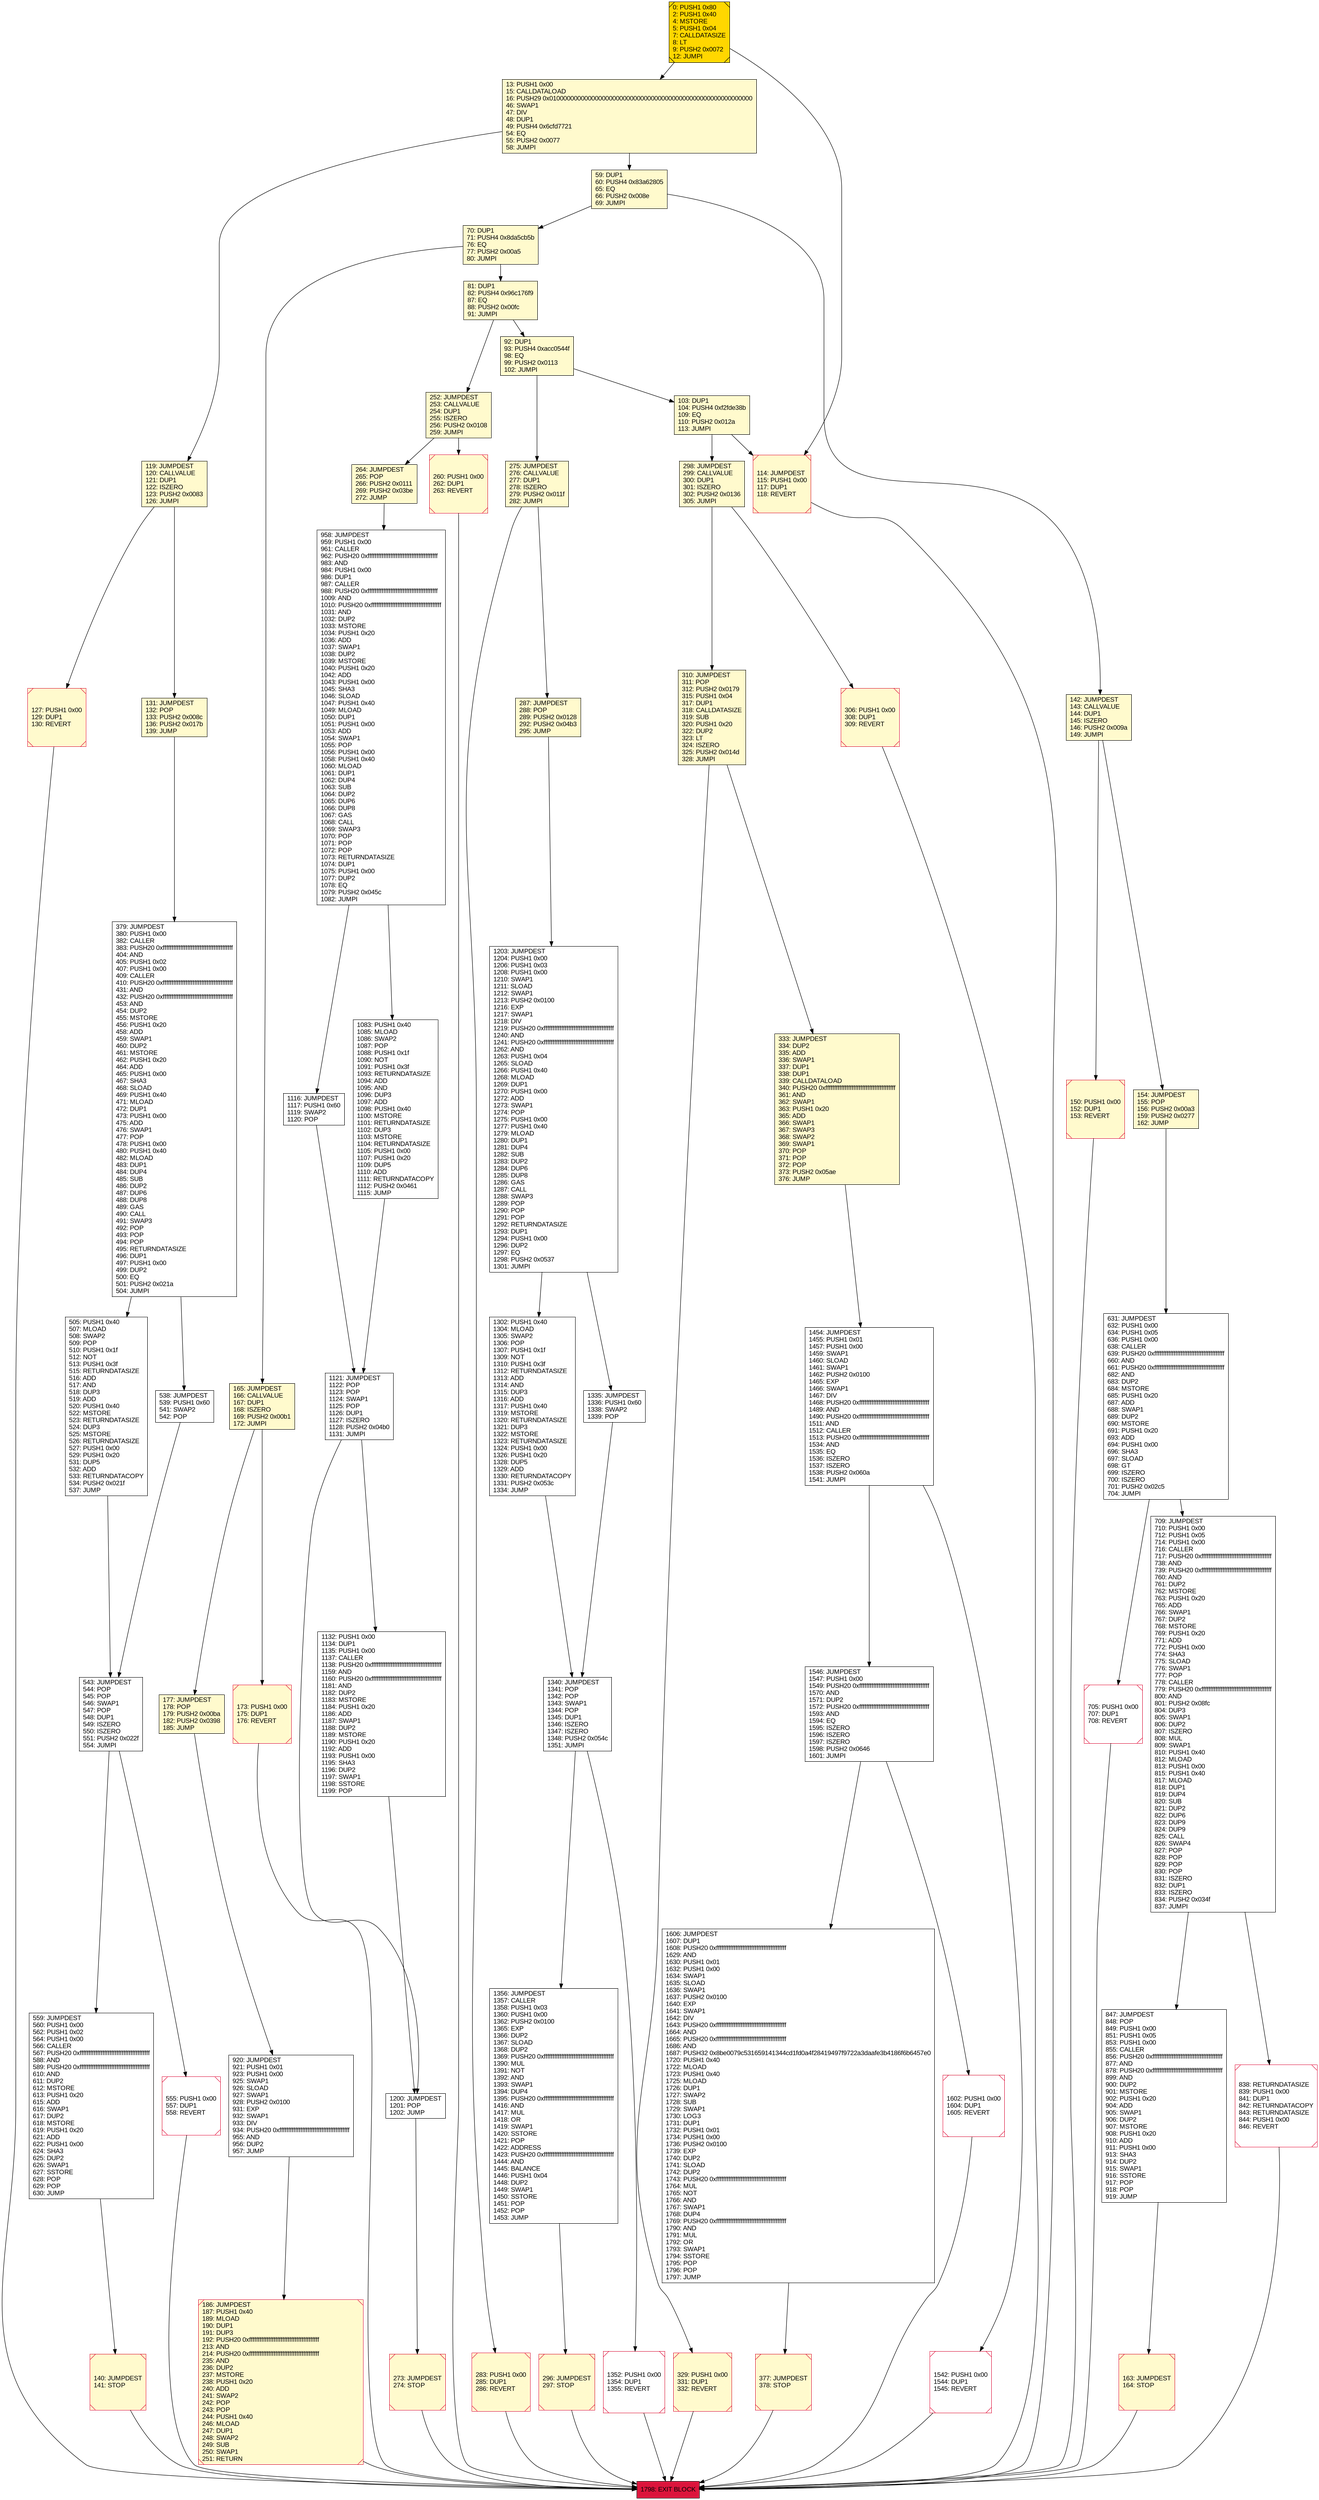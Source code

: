 digraph G {
bgcolor=transparent rankdir=UD;
node [shape=box style=filled color=black fillcolor=white fontname=arial fontcolor=black];
847 [label="847: JUMPDEST\l848: POP\l849: PUSH1 0x00\l851: PUSH1 0x05\l853: PUSH1 0x00\l855: CALLER\l856: PUSH20 0xffffffffffffffffffffffffffffffffffffffff\l877: AND\l878: PUSH20 0xffffffffffffffffffffffffffffffffffffffff\l899: AND\l900: DUP2\l901: MSTORE\l902: PUSH1 0x20\l904: ADD\l905: SWAP1\l906: DUP2\l907: MSTORE\l908: PUSH1 0x20\l910: ADD\l911: PUSH1 0x00\l913: SHA3\l914: DUP2\l915: SWAP1\l916: SSTORE\l917: POP\l918: POP\l919: JUMP\l" ];
1203 [label="1203: JUMPDEST\l1204: PUSH1 0x00\l1206: PUSH1 0x03\l1208: PUSH1 0x00\l1210: SWAP1\l1211: SLOAD\l1212: SWAP1\l1213: PUSH2 0x0100\l1216: EXP\l1217: SWAP1\l1218: DIV\l1219: PUSH20 0xffffffffffffffffffffffffffffffffffffffff\l1240: AND\l1241: PUSH20 0xffffffffffffffffffffffffffffffffffffffff\l1262: AND\l1263: PUSH1 0x04\l1265: SLOAD\l1266: PUSH1 0x40\l1268: MLOAD\l1269: DUP1\l1270: PUSH1 0x00\l1272: ADD\l1273: SWAP1\l1274: POP\l1275: PUSH1 0x00\l1277: PUSH1 0x40\l1279: MLOAD\l1280: DUP1\l1281: DUP4\l1282: SUB\l1283: DUP2\l1284: DUP6\l1285: DUP8\l1286: GAS\l1287: CALL\l1288: SWAP3\l1289: POP\l1290: POP\l1291: POP\l1292: RETURNDATASIZE\l1293: DUP1\l1294: PUSH1 0x00\l1296: DUP2\l1297: EQ\l1298: PUSH2 0x0537\l1301: JUMPI\l" ];
81 [label="81: DUP1\l82: PUSH4 0x96c176f9\l87: EQ\l88: PUSH2 0x00fc\l91: JUMPI\l" fillcolor=lemonchiffon ];
920 [label="920: JUMPDEST\l921: PUSH1 0x01\l923: PUSH1 0x00\l925: SWAP1\l926: SLOAD\l927: SWAP1\l928: PUSH2 0x0100\l931: EXP\l932: SWAP1\l933: DIV\l934: PUSH20 0xffffffffffffffffffffffffffffffffffffffff\l955: AND\l956: DUP2\l957: JUMP\l" ];
273 [label="273: JUMPDEST\l274: STOP\l" fillcolor=lemonchiffon shape=Msquare color=crimson ];
1798 [label="1798: EXIT BLOCK\l" fillcolor=crimson ];
1340 [label="1340: JUMPDEST\l1341: POP\l1342: POP\l1343: SWAP1\l1344: POP\l1345: DUP1\l1346: ISZERO\l1347: ISZERO\l1348: PUSH2 0x054c\l1351: JUMPI\l" ];
70 [label="70: DUP1\l71: PUSH4 0x8da5cb5b\l76: EQ\l77: PUSH2 0x00a5\l80: JUMPI\l" fillcolor=lemonchiffon ];
1454 [label="1454: JUMPDEST\l1455: PUSH1 0x01\l1457: PUSH1 0x00\l1459: SWAP1\l1460: SLOAD\l1461: SWAP1\l1462: PUSH2 0x0100\l1465: EXP\l1466: SWAP1\l1467: DIV\l1468: PUSH20 0xffffffffffffffffffffffffffffffffffffffff\l1489: AND\l1490: PUSH20 0xffffffffffffffffffffffffffffffffffffffff\l1511: AND\l1512: CALLER\l1513: PUSH20 0xffffffffffffffffffffffffffffffffffffffff\l1534: AND\l1535: EQ\l1536: ISZERO\l1537: ISZERO\l1538: PUSH2 0x060a\l1541: JUMPI\l" ];
379 [label="379: JUMPDEST\l380: PUSH1 0x00\l382: CALLER\l383: PUSH20 0xffffffffffffffffffffffffffffffffffffffff\l404: AND\l405: PUSH1 0x02\l407: PUSH1 0x00\l409: CALLER\l410: PUSH20 0xffffffffffffffffffffffffffffffffffffffff\l431: AND\l432: PUSH20 0xffffffffffffffffffffffffffffffffffffffff\l453: AND\l454: DUP2\l455: MSTORE\l456: PUSH1 0x20\l458: ADD\l459: SWAP1\l460: DUP2\l461: MSTORE\l462: PUSH1 0x20\l464: ADD\l465: PUSH1 0x00\l467: SHA3\l468: SLOAD\l469: PUSH1 0x40\l471: MLOAD\l472: DUP1\l473: PUSH1 0x00\l475: ADD\l476: SWAP1\l477: POP\l478: PUSH1 0x00\l480: PUSH1 0x40\l482: MLOAD\l483: DUP1\l484: DUP4\l485: SUB\l486: DUP2\l487: DUP6\l488: DUP8\l489: GAS\l490: CALL\l491: SWAP3\l492: POP\l493: POP\l494: POP\l495: RETURNDATASIZE\l496: DUP1\l497: PUSH1 0x00\l499: DUP2\l500: EQ\l501: PUSH2 0x021a\l504: JUMPI\l" ];
555 [label="555: PUSH1 0x00\l557: DUP1\l558: REVERT\l" shape=Msquare color=crimson ];
173 [label="173: PUSH1 0x00\l175: DUP1\l176: REVERT\l" fillcolor=lemonchiffon shape=Msquare color=crimson ];
543 [label="543: JUMPDEST\l544: POP\l545: POP\l546: SWAP1\l547: POP\l548: DUP1\l549: ISZERO\l550: ISZERO\l551: PUSH2 0x022f\l554: JUMPI\l" ];
165 [label="165: JUMPDEST\l166: CALLVALUE\l167: DUP1\l168: ISZERO\l169: PUSH2 0x00b1\l172: JUMPI\l" fillcolor=lemonchiffon ];
287 [label="287: JUMPDEST\l288: POP\l289: PUSH2 0x0128\l292: PUSH2 0x04b3\l295: JUMP\l" fillcolor=lemonchiffon ];
306 [label="306: PUSH1 0x00\l308: DUP1\l309: REVERT\l" fillcolor=lemonchiffon shape=Msquare color=crimson ];
275 [label="275: JUMPDEST\l276: CALLVALUE\l277: DUP1\l278: ISZERO\l279: PUSH2 0x011f\l282: JUMPI\l" fillcolor=lemonchiffon ];
1200 [label="1200: JUMPDEST\l1201: POP\l1202: JUMP\l" ];
92 [label="92: DUP1\l93: PUSH4 0xacc0544f\l98: EQ\l99: PUSH2 0x0113\l102: JUMPI\l" fillcolor=lemonchiffon ];
131 [label="131: JUMPDEST\l132: POP\l133: PUSH2 0x008c\l136: PUSH2 0x017b\l139: JUMP\l" fillcolor=lemonchiffon ];
140 [label="140: JUMPDEST\l141: STOP\l" fillcolor=lemonchiffon shape=Msquare color=crimson ];
538 [label="538: JUMPDEST\l539: PUSH1 0x60\l541: SWAP2\l542: POP\l" ];
177 [label="177: JUMPDEST\l178: POP\l179: PUSH2 0x00ba\l182: PUSH2 0x0398\l185: JUMP\l" fillcolor=lemonchiffon ];
505 [label="505: PUSH1 0x40\l507: MLOAD\l508: SWAP2\l509: POP\l510: PUSH1 0x1f\l512: NOT\l513: PUSH1 0x3f\l515: RETURNDATASIZE\l516: ADD\l517: AND\l518: DUP3\l519: ADD\l520: PUSH1 0x40\l522: MSTORE\l523: RETURNDATASIZE\l524: DUP3\l525: MSTORE\l526: RETURNDATASIZE\l527: PUSH1 0x00\l529: PUSH1 0x20\l531: DUP5\l532: ADD\l533: RETURNDATACOPY\l534: PUSH2 0x021f\l537: JUMP\l" ];
154 [label="154: JUMPDEST\l155: POP\l156: PUSH2 0x00a3\l159: PUSH2 0x0277\l162: JUMP\l" fillcolor=lemonchiffon ];
260 [label="260: PUSH1 0x00\l262: DUP1\l263: REVERT\l" fillcolor=lemonchiffon shape=Msquare color=crimson ];
1302 [label="1302: PUSH1 0x40\l1304: MLOAD\l1305: SWAP2\l1306: POP\l1307: PUSH1 0x1f\l1309: NOT\l1310: PUSH1 0x3f\l1312: RETURNDATASIZE\l1313: ADD\l1314: AND\l1315: DUP3\l1316: ADD\l1317: PUSH1 0x40\l1319: MSTORE\l1320: RETURNDATASIZE\l1321: DUP3\l1322: MSTORE\l1323: RETURNDATASIZE\l1324: PUSH1 0x00\l1326: PUSH1 0x20\l1328: DUP5\l1329: ADD\l1330: RETURNDATACOPY\l1331: PUSH2 0x053c\l1334: JUMP\l" ];
1542 [label="1542: PUSH1 0x00\l1544: DUP1\l1545: REVERT\l" shape=Msquare color=crimson ];
13 [label="13: PUSH1 0x00\l15: CALLDATALOAD\l16: PUSH29 0x0100000000000000000000000000000000000000000000000000000000\l46: SWAP1\l47: DIV\l48: DUP1\l49: PUSH4 0x6cfd7721\l54: EQ\l55: PUSH2 0x0077\l58: JUMPI\l" fillcolor=lemonchiffon ];
1356 [label="1356: JUMPDEST\l1357: CALLER\l1358: PUSH1 0x03\l1360: PUSH1 0x00\l1362: PUSH2 0x0100\l1365: EXP\l1366: DUP2\l1367: SLOAD\l1368: DUP2\l1369: PUSH20 0xffffffffffffffffffffffffffffffffffffffff\l1390: MUL\l1391: NOT\l1392: AND\l1393: SWAP1\l1394: DUP4\l1395: PUSH20 0xffffffffffffffffffffffffffffffffffffffff\l1416: AND\l1417: MUL\l1418: OR\l1419: SWAP1\l1420: SSTORE\l1421: POP\l1422: ADDRESS\l1423: PUSH20 0xffffffffffffffffffffffffffffffffffffffff\l1444: AND\l1445: BALANCE\l1446: PUSH1 0x04\l1448: DUP2\l1449: SWAP1\l1450: SSTORE\l1451: POP\l1452: POP\l1453: JUMP\l" ];
1121 [label="1121: JUMPDEST\l1122: POP\l1123: POP\l1124: SWAP1\l1125: POP\l1126: DUP1\l1127: ISZERO\l1128: PUSH2 0x04b0\l1131: JUMPI\l" ];
1335 [label="1335: JUMPDEST\l1336: PUSH1 0x60\l1338: SWAP2\l1339: POP\l" ];
150 [label="150: PUSH1 0x00\l152: DUP1\l153: REVERT\l" fillcolor=lemonchiffon shape=Msquare color=crimson ];
163 [label="163: JUMPDEST\l164: STOP\l" fillcolor=lemonchiffon shape=Msquare color=crimson ];
1606 [label="1606: JUMPDEST\l1607: DUP1\l1608: PUSH20 0xffffffffffffffffffffffffffffffffffffffff\l1629: AND\l1630: PUSH1 0x01\l1632: PUSH1 0x00\l1634: SWAP1\l1635: SLOAD\l1636: SWAP1\l1637: PUSH2 0x0100\l1640: EXP\l1641: SWAP1\l1642: DIV\l1643: PUSH20 0xffffffffffffffffffffffffffffffffffffffff\l1664: AND\l1665: PUSH20 0xffffffffffffffffffffffffffffffffffffffff\l1686: AND\l1687: PUSH32 0x8be0079c531659141344cd1fd0a4f28419497f9722a3daafe3b4186f6b6457e0\l1720: PUSH1 0x40\l1722: MLOAD\l1723: PUSH1 0x40\l1725: MLOAD\l1726: DUP1\l1727: SWAP2\l1728: SUB\l1729: SWAP1\l1730: LOG3\l1731: DUP1\l1732: PUSH1 0x01\l1734: PUSH1 0x00\l1736: PUSH2 0x0100\l1739: EXP\l1740: DUP2\l1741: SLOAD\l1742: DUP2\l1743: PUSH20 0xffffffffffffffffffffffffffffffffffffffff\l1764: MUL\l1765: NOT\l1766: AND\l1767: SWAP1\l1768: DUP4\l1769: PUSH20 0xffffffffffffffffffffffffffffffffffffffff\l1790: AND\l1791: MUL\l1792: OR\l1793: SWAP1\l1794: SSTORE\l1795: POP\l1796: POP\l1797: JUMP\l" ];
119 [label="119: JUMPDEST\l120: CALLVALUE\l121: DUP1\l122: ISZERO\l123: PUSH2 0x0083\l126: JUMPI\l" fillcolor=lemonchiffon ];
283 [label="283: PUSH1 0x00\l285: DUP1\l286: REVERT\l" fillcolor=lemonchiffon shape=Msquare color=crimson ];
296 [label="296: JUMPDEST\l297: STOP\l" fillcolor=lemonchiffon shape=Msquare color=crimson ];
103 [label="103: DUP1\l104: PUSH4 0xf2fde38b\l109: EQ\l110: PUSH2 0x012a\l113: JUMPI\l" fillcolor=lemonchiffon ];
59 [label="59: DUP1\l60: PUSH4 0x83a62805\l65: EQ\l66: PUSH2 0x008e\l69: JUMPI\l" fillcolor=lemonchiffon ];
0 [label="0: PUSH1 0x80\l2: PUSH1 0x40\l4: MSTORE\l5: PUSH1 0x04\l7: CALLDATASIZE\l8: LT\l9: PUSH2 0x0072\l12: JUMPI\l" fillcolor=lemonchiffon shape=Msquare fillcolor=gold ];
142 [label="142: JUMPDEST\l143: CALLVALUE\l144: DUP1\l145: ISZERO\l146: PUSH2 0x009a\l149: JUMPI\l" fillcolor=lemonchiffon ];
264 [label="264: JUMPDEST\l265: POP\l266: PUSH2 0x0111\l269: PUSH2 0x03be\l272: JUMP\l" fillcolor=lemonchiffon ];
709 [label="709: JUMPDEST\l710: PUSH1 0x00\l712: PUSH1 0x05\l714: PUSH1 0x00\l716: CALLER\l717: PUSH20 0xffffffffffffffffffffffffffffffffffffffff\l738: AND\l739: PUSH20 0xffffffffffffffffffffffffffffffffffffffff\l760: AND\l761: DUP2\l762: MSTORE\l763: PUSH1 0x20\l765: ADD\l766: SWAP1\l767: DUP2\l768: MSTORE\l769: PUSH1 0x20\l771: ADD\l772: PUSH1 0x00\l774: SHA3\l775: SLOAD\l776: SWAP1\l777: POP\l778: CALLER\l779: PUSH20 0xffffffffffffffffffffffffffffffffffffffff\l800: AND\l801: PUSH2 0x08fc\l804: DUP3\l805: SWAP1\l806: DUP2\l807: ISZERO\l808: MUL\l809: SWAP1\l810: PUSH1 0x40\l812: MLOAD\l813: PUSH1 0x00\l815: PUSH1 0x40\l817: MLOAD\l818: DUP1\l819: DUP4\l820: SUB\l821: DUP2\l822: DUP6\l823: DUP9\l824: DUP9\l825: CALL\l826: SWAP4\l827: POP\l828: POP\l829: POP\l830: POP\l831: ISZERO\l832: DUP1\l833: ISZERO\l834: PUSH2 0x034f\l837: JUMPI\l" ];
298 [label="298: JUMPDEST\l299: CALLVALUE\l300: DUP1\l301: ISZERO\l302: PUSH2 0x0136\l305: JUMPI\l" fillcolor=lemonchiffon ];
559 [label="559: JUMPDEST\l560: PUSH1 0x00\l562: PUSH1 0x02\l564: PUSH1 0x00\l566: CALLER\l567: PUSH20 0xffffffffffffffffffffffffffffffffffffffff\l588: AND\l589: PUSH20 0xffffffffffffffffffffffffffffffffffffffff\l610: AND\l611: DUP2\l612: MSTORE\l613: PUSH1 0x20\l615: ADD\l616: SWAP1\l617: DUP2\l618: MSTORE\l619: PUSH1 0x20\l621: ADD\l622: PUSH1 0x00\l624: SHA3\l625: DUP2\l626: SWAP1\l627: SSTORE\l628: POP\l629: POP\l630: JUMP\l" ];
1546 [label="1546: JUMPDEST\l1547: PUSH1 0x00\l1549: PUSH20 0xffffffffffffffffffffffffffffffffffffffff\l1570: AND\l1571: DUP2\l1572: PUSH20 0xffffffffffffffffffffffffffffffffffffffff\l1593: AND\l1594: EQ\l1595: ISZERO\l1596: ISZERO\l1597: ISZERO\l1598: PUSH2 0x0646\l1601: JUMPI\l" ];
838 [label="838: RETURNDATASIZE\l839: PUSH1 0x00\l841: DUP1\l842: RETURNDATACOPY\l843: RETURNDATASIZE\l844: PUSH1 0x00\l846: REVERT\l" shape=Msquare color=crimson ];
127 [label="127: PUSH1 0x00\l129: DUP1\l130: REVERT\l" fillcolor=lemonchiffon shape=Msquare color=crimson ];
1116 [label="1116: JUMPDEST\l1117: PUSH1 0x60\l1119: SWAP2\l1120: POP\l" ];
958 [label="958: JUMPDEST\l959: PUSH1 0x00\l961: CALLER\l962: PUSH20 0xffffffffffffffffffffffffffffffffffffffff\l983: AND\l984: PUSH1 0x00\l986: DUP1\l987: CALLER\l988: PUSH20 0xffffffffffffffffffffffffffffffffffffffff\l1009: AND\l1010: PUSH20 0xffffffffffffffffffffffffffffffffffffffff\l1031: AND\l1032: DUP2\l1033: MSTORE\l1034: PUSH1 0x20\l1036: ADD\l1037: SWAP1\l1038: DUP2\l1039: MSTORE\l1040: PUSH1 0x20\l1042: ADD\l1043: PUSH1 0x00\l1045: SHA3\l1046: SLOAD\l1047: PUSH1 0x40\l1049: MLOAD\l1050: DUP1\l1051: PUSH1 0x00\l1053: ADD\l1054: SWAP1\l1055: POP\l1056: PUSH1 0x00\l1058: PUSH1 0x40\l1060: MLOAD\l1061: DUP1\l1062: DUP4\l1063: SUB\l1064: DUP2\l1065: DUP6\l1066: DUP8\l1067: GAS\l1068: CALL\l1069: SWAP3\l1070: POP\l1071: POP\l1072: POP\l1073: RETURNDATASIZE\l1074: DUP1\l1075: PUSH1 0x00\l1077: DUP2\l1078: EQ\l1079: PUSH2 0x045c\l1082: JUMPI\l" ];
705 [label="705: PUSH1 0x00\l707: DUP1\l708: REVERT\l" shape=Msquare color=crimson ];
1602 [label="1602: PUSH1 0x00\l1604: DUP1\l1605: REVERT\l" shape=Msquare color=crimson ];
1083 [label="1083: PUSH1 0x40\l1085: MLOAD\l1086: SWAP2\l1087: POP\l1088: PUSH1 0x1f\l1090: NOT\l1091: PUSH1 0x3f\l1093: RETURNDATASIZE\l1094: ADD\l1095: AND\l1096: DUP3\l1097: ADD\l1098: PUSH1 0x40\l1100: MSTORE\l1101: RETURNDATASIZE\l1102: DUP3\l1103: MSTORE\l1104: RETURNDATASIZE\l1105: PUSH1 0x00\l1107: PUSH1 0x20\l1109: DUP5\l1110: ADD\l1111: RETURNDATACOPY\l1112: PUSH2 0x0461\l1115: JUMP\l" ];
329 [label="329: PUSH1 0x00\l331: DUP1\l332: REVERT\l" fillcolor=lemonchiffon shape=Msquare color=crimson ];
186 [label="186: JUMPDEST\l187: PUSH1 0x40\l189: MLOAD\l190: DUP1\l191: DUP3\l192: PUSH20 0xffffffffffffffffffffffffffffffffffffffff\l213: AND\l214: PUSH20 0xffffffffffffffffffffffffffffffffffffffff\l235: AND\l236: DUP2\l237: MSTORE\l238: PUSH1 0x20\l240: ADD\l241: SWAP2\l242: POP\l243: POP\l244: PUSH1 0x40\l246: MLOAD\l247: DUP1\l248: SWAP2\l249: SUB\l250: SWAP1\l251: RETURN\l" fillcolor=lemonchiffon shape=Msquare color=crimson ];
1132 [label="1132: PUSH1 0x00\l1134: DUP1\l1135: PUSH1 0x00\l1137: CALLER\l1138: PUSH20 0xffffffffffffffffffffffffffffffffffffffff\l1159: AND\l1160: PUSH20 0xffffffffffffffffffffffffffffffffffffffff\l1181: AND\l1182: DUP2\l1183: MSTORE\l1184: PUSH1 0x20\l1186: ADD\l1187: SWAP1\l1188: DUP2\l1189: MSTORE\l1190: PUSH1 0x20\l1192: ADD\l1193: PUSH1 0x00\l1195: SHA3\l1196: DUP2\l1197: SWAP1\l1198: SSTORE\l1199: POP\l" ];
1352 [label="1352: PUSH1 0x00\l1354: DUP1\l1355: REVERT\l" shape=Msquare color=crimson ];
310 [label="310: JUMPDEST\l311: POP\l312: PUSH2 0x0179\l315: PUSH1 0x04\l317: DUP1\l318: CALLDATASIZE\l319: SUB\l320: PUSH1 0x20\l322: DUP2\l323: LT\l324: ISZERO\l325: PUSH2 0x014d\l328: JUMPI\l" fillcolor=lemonchiffon ];
377 [label="377: JUMPDEST\l378: STOP\l" fillcolor=lemonchiffon shape=Msquare color=crimson ];
333 [label="333: JUMPDEST\l334: DUP2\l335: ADD\l336: SWAP1\l337: DUP1\l338: DUP1\l339: CALLDATALOAD\l340: PUSH20 0xffffffffffffffffffffffffffffffffffffffff\l361: AND\l362: SWAP1\l363: PUSH1 0x20\l365: ADD\l366: SWAP1\l367: SWAP3\l368: SWAP2\l369: SWAP1\l370: POP\l371: POP\l372: POP\l373: PUSH2 0x05ae\l376: JUMP\l" fillcolor=lemonchiffon ];
252 [label="252: JUMPDEST\l253: CALLVALUE\l254: DUP1\l255: ISZERO\l256: PUSH2 0x0108\l259: JUMPI\l" fillcolor=lemonchiffon ];
114 [label="114: JUMPDEST\l115: PUSH1 0x00\l117: DUP1\l118: REVERT\l" fillcolor=lemonchiffon shape=Msquare color=crimson ];
631 [label="631: JUMPDEST\l632: PUSH1 0x00\l634: PUSH1 0x05\l636: PUSH1 0x00\l638: CALLER\l639: PUSH20 0xffffffffffffffffffffffffffffffffffffffff\l660: AND\l661: PUSH20 0xffffffffffffffffffffffffffffffffffffffff\l682: AND\l683: DUP2\l684: MSTORE\l685: PUSH1 0x20\l687: ADD\l688: SWAP1\l689: DUP2\l690: MSTORE\l691: PUSH1 0x20\l693: ADD\l694: PUSH1 0x00\l696: SHA3\l697: SLOAD\l698: GT\l699: ISZERO\l700: ISZERO\l701: PUSH2 0x02c5\l704: JUMPI\l" ];
310 -> 329;
273 -> 1798;
275 -> 287;
310 -> 333;
958 -> 1083;
538 -> 543;
173 -> 1798;
59 -> 142;
70 -> 81;
555 -> 1798;
505 -> 543;
1356 -> 296;
92 -> 275;
165 -> 177;
13 -> 119;
131 -> 379;
287 -> 1203;
379 -> 538;
709 -> 838;
1200 -> 273;
306 -> 1798;
379 -> 505;
177 -> 920;
103 -> 298;
70 -> 165;
81 -> 92;
543 -> 555;
140 -> 1798;
631 -> 705;
165 -> 173;
119 -> 131;
1542 -> 1798;
260 -> 1798;
1203 -> 1302;
1121 -> 1200;
275 -> 283;
1302 -> 1340;
1454 -> 1542;
264 -> 958;
150 -> 1798;
163 -> 1798;
631 -> 709;
0 -> 114;
298 -> 310;
1203 -> 1335;
103 -> 114;
847 -> 163;
1340 -> 1356;
296 -> 1798;
252 -> 264;
283 -> 1798;
1335 -> 1340;
958 -> 1116;
1546 -> 1602;
559 -> 140;
298 -> 306;
543 -> 559;
59 -> 70;
709 -> 847;
252 -> 260;
1454 -> 1546;
1083 -> 1121;
127 -> 1798;
92 -> 103;
1606 -> 377;
838 -> 1798;
1121 -> 1132;
154 -> 631;
1340 -> 1352;
1602 -> 1798;
119 -> 127;
705 -> 1798;
333 -> 1454;
377 -> 1798;
1546 -> 1606;
0 -> 13;
1116 -> 1121;
13 -> 59;
920 -> 186;
142 -> 154;
329 -> 1798;
186 -> 1798;
1352 -> 1798;
114 -> 1798;
81 -> 252;
142 -> 150;
1132 -> 1200;
}
